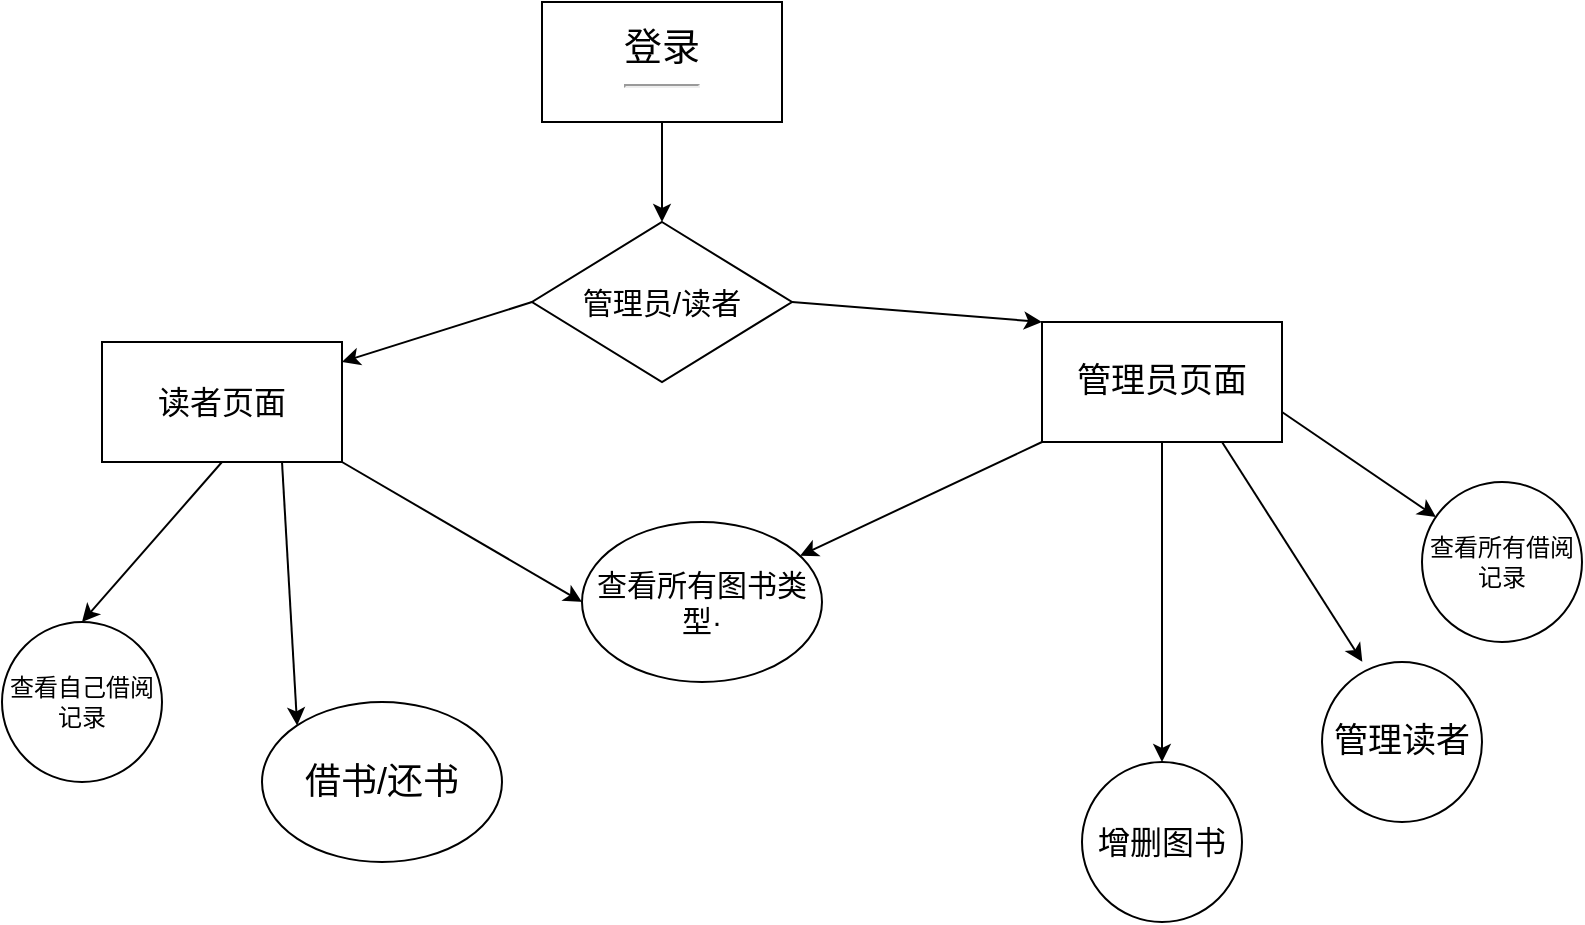 <mxfile>
    <diagram id="nqP-YvqQrGtBwllQTuLJ" name="第 1 页">
        <mxGraphModel dx="1200" dy="684" grid="1" gridSize="10" guides="1" tooltips="1" connect="1" arrows="1" fold="1" page="1" pageScale="1" pageWidth="827" pageHeight="1169" math="0" shadow="0">
            <root>
                <mxCell id="0"/>
                <mxCell id="1" parent="0"/>
                <mxCell id="7" style="edgeStyle=none;html=1;exitX=0.5;exitY=1;exitDx=0;exitDy=0;entryX=0.5;entryY=0;entryDx=0;entryDy=0;" edge="1" parent="1" source="2" target="5">
                    <mxGeometry relative="1" as="geometry"/>
                </mxCell>
                <mxCell id="2" value="&lt;span style=&quot;font-size: 19px;&quot;&gt;登录&lt;/span&gt;&lt;hr&gt;" style="rounded=0;whiteSpace=wrap;html=1;" vertex="1" parent="1">
                    <mxGeometry x="280" y="20" width="120" height="60" as="geometry"/>
                </mxCell>
                <mxCell id="18" style="edgeStyle=none;html=1;exitX=0.5;exitY=1;exitDx=0;exitDy=0;entryX=0.5;entryY=0;entryDx=0;entryDy=0;" edge="1" parent="1" source="3" target="17">
                    <mxGeometry relative="1" as="geometry"/>
                </mxCell>
                <mxCell id="22" style="edgeStyle=none;html=1;exitX=0.75;exitY=1;exitDx=0;exitDy=0;entryX=0;entryY=0;entryDx=0;entryDy=0;" edge="1" parent="1" source="3" target="21">
                    <mxGeometry relative="1" as="geometry"/>
                </mxCell>
                <mxCell id="24" style="edgeStyle=none;html=1;exitX=1;exitY=1;exitDx=0;exitDy=0;entryX=0;entryY=0.5;entryDx=0;entryDy=0;" edge="1" parent="1" source="3" target="23">
                    <mxGeometry relative="1" as="geometry"/>
                </mxCell>
                <mxCell id="3" value="&lt;font style=&quot;font-size: 16px;&quot;&gt;读者页面&lt;/font&gt;" style="rounded=0;whiteSpace=wrap;html=1;" vertex="1" parent="1">
                    <mxGeometry x="60" y="190" width="120" height="60" as="geometry"/>
                </mxCell>
                <mxCell id="15" style="edgeStyle=none;html=1;exitX=0.5;exitY=1;exitDx=0;exitDy=0;" edge="1" parent="1" source="4" target="13">
                    <mxGeometry relative="1" as="geometry"/>
                </mxCell>
                <mxCell id="19" style="edgeStyle=none;html=1;exitX=1;exitY=0.75;exitDx=0;exitDy=0;" edge="1" parent="1" source="4" target="20">
                    <mxGeometry relative="1" as="geometry">
                        <mxPoint x="750.0" y="300" as="targetPoint"/>
                    </mxGeometry>
                </mxCell>
                <mxCell id="25" style="edgeStyle=none;html=1;exitX=0;exitY=1;exitDx=0;exitDy=0;" edge="1" parent="1" source="4" target="23">
                    <mxGeometry relative="1" as="geometry"/>
                </mxCell>
                <mxCell id="4" value="&lt;font style=&quot;font-size: 17px;&quot;&gt;管理员页面&lt;/font&gt;" style="rounded=0;whiteSpace=wrap;html=1;" vertex="1" parent="1">
                    <mxGeometry x="530" y="180" width="120" height="60" as="geometry"/>
                </mxCell>
                <mxCell id="8" style="edgeStyle=none;html=1;exitX=0;exitY=0.5;exitDx=0;exitDy=0;" edge="1" parent="1" source="5">
                    <mxGeometry relative="1" as="geometry">
                        <mxPoint x="180" y="200" as="targetPoint"/>
                    </mxGeometry>
                </mxCell>
                <mxCell id="9" style="edgeStyle=none;html=1;exitX=1;exitY=0.5;exitDx=0;exitDy=0;entryX=0;entryY=0;entryDx=0;entryDy=0;" edge="1" parent="1" source="5" target="4">
                    <mxGeometry relative="1" as="geometry"/>
                </mxCell>
                <mxCell id="5" value="&lt;font style=&quot;font-size: 15px;&quot;&gt;管理员/读者&lt;/font&gt;" style="rhombus;whiteSpace=wrap;html=1;" vertex="1" parent="1">
                    <mxGeometry x="275" y="130" width="130" height="80" as="geometry"/>
                </mxCell>
                <mxCell id="13" value="&lt;font style=&quot;font-size: 16px;&quot;&gt;增删图书&lt;/font&gt;" style="ellipse;whiteSpace=wrap;html=1;aspect=fixed;" vertex="1" parent="1">
                    <mxGeometry x="550" y="400" width="80" height="80" as="geometry"/>
                </mxCell>
                <mxCell id="14" value="&lt;font style=&quot;font-size: 17px;&quot;&gt;管理读者&lt;/font&gt;" style="ellipse;whiteSpace=wrap;html=1;aspect=fixed;" vertex="1" parent="1">
                    <mxGeometry x="670" y="350" width="80" height="80" as="geometry"/>
                </mxCell>
                <mxCell id="16" style="edgeStyle=none;html=1;exitX=0.75;exitY=1;exitDx=0;exitDy=0;entryX=0.252;entryY=-0.002;entryDx=0;entryDy=0;entryPerimeter=0;" edge="1" parent="1" source="4" target="14">
                    <mxGeometry relative="1" as="geometry"/>
                </mxCell>
                <mxCell id="17" value="查看自己借阅记录" style="ellipse;whiteSpace=wrap;html=1;aspect=fixed;" vertex="1" parent="1">
                    <mxGeometry x="10" y="330" width="80" height="80" as="geometry"/>
                </mxCell>
                <mxCell id="20" value="查看所有借阅记录" style="ellipse;whiteSpace=wrap;html=1;aspect=fixed;" vertex="1" parent="1">
                    <mxGeometry x="720.0" y="260" width="80" height="80" as="geometry"/>
                </mxCell>
                <mxCell id="21" value="&lt;font style=&quot;font-size: 18px;&quot;&gt;借书/还书&lt;/font&gt;" style="ellipse;whiteSpace=wrap;html=1;" vertex="1" parent="1">
                    <mxGeometry x="140" y="370" width="120" height="80" as="geometry"/>
                </mxCell>
                <mxCell id="23" value="&lt;font style=&quot;font-size: 15px;&quot;&gt;查看所有图书类型·&lt;/font&gt;" style="ellipse;whiteSpace=wrap;html=1;" vertex="1" parent="1">
                    <mxGeometry x="300" y="280" width="120" height="80" as="geometry"/>
                </mxCell>
            </root>
        </mxGraphModel>
    </diagram>
</mxfile>